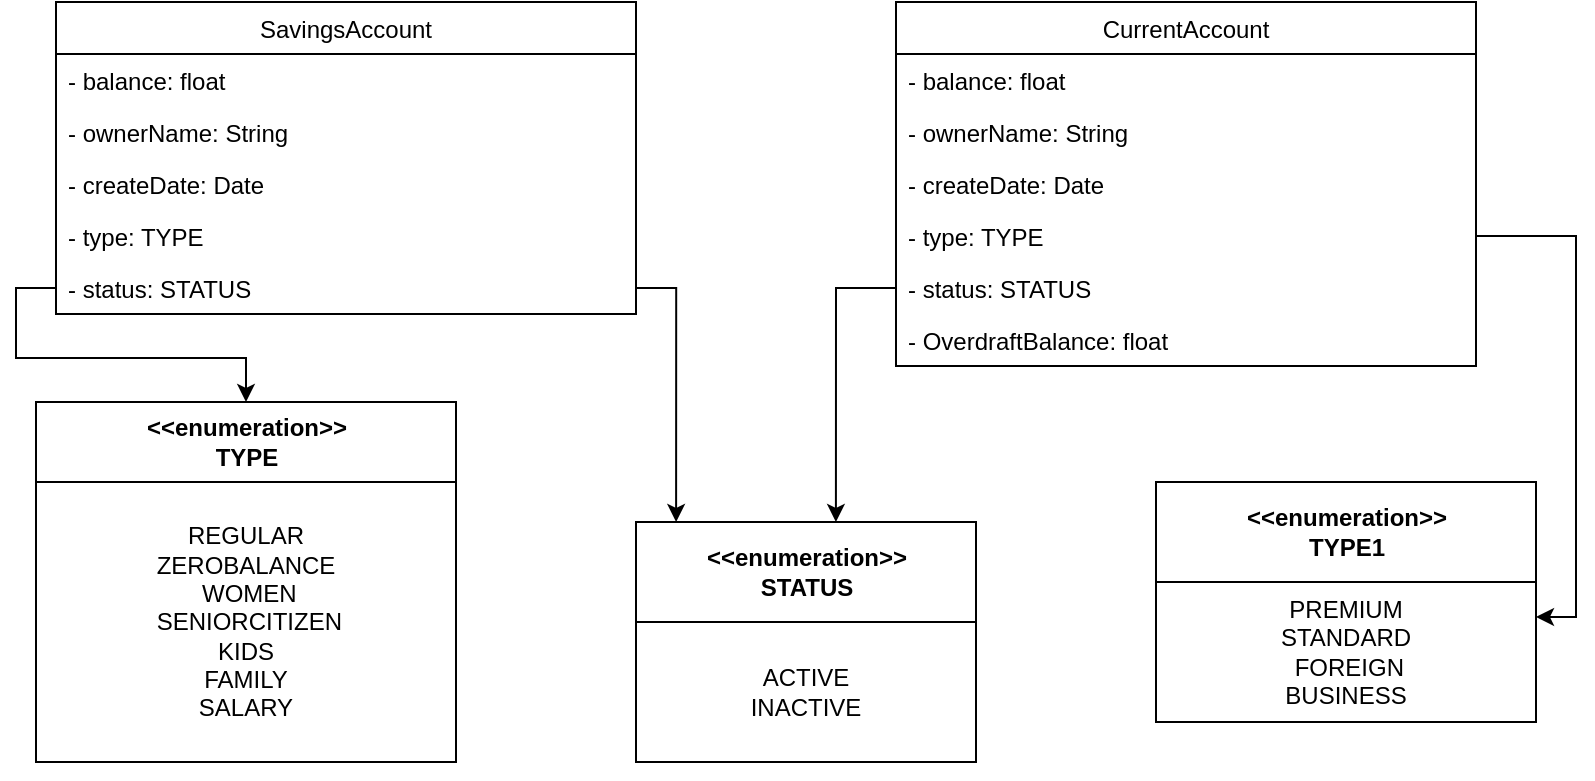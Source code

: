 <mxfile version="14.9.5" type="github" pages="2"><diagram id="a7EFHXIkMma5HMV0qzs2" name="Page-1"><mxGraphModel dx="1278" dy="435" grid="1" gridSize="10" guides="1" tooltips="1" connect="1" arrows="1" fold="1" page="1" pageScale="1" pageWidth="850" pageHeight="1100" math="0" shadow="0"><root><mxCell id="0"/><mxCell id="1" parent="0"/><mxCell id="kUZclueXlvRL6fpxUaba-1" value="SavingsAccount" style="swimlane;fontStyle=0;childLayout=stackLayout;horizontal=1;startSize=26;fillColor=none;horizontalStack=0;resizeParent=1;resizeParentMax=0;resizeLast=0;collapsible=1;marginBottom=0;" vertex="1" parent="1"><mxGeometry x="60" y="40" width="290" height="156" as="geometry"/></mxCell><mxCell id="kUZclueXlvRL6fpxUaba-2" value="- balance: float" style="text;strokeColor=none;fillColor=none;align=left;verticalAlign=top;spacingLeft=4;spacingRight=4;overflow=hidden;rotatable=0;points=[[0,0.5],[1,0.5]];portConstraint=eastwest;" vertex="1" parent="kUZclueXlvRL6fpxUaba-1"><mxGeometry y="26" width="290" height="26" as="geometry"/></mxCell><mxCell id="kUZclueXlvRL6fpxUaba-3" value="- ownerName: String" style="text;strokeColor=none;fillColor=none;align=left;verticalAlign=top;spacingLeft=4;spacingRight=4;overflow=hidden;rotatable=0;points=[[0,0.5],[1,0.5]];portConstraint=eastwest;" vertex="1" parent="kUZclueXlvRL6fpxUaba-1"><mxGeometry y="52" width="290" height="26" as="geometry"/></mxCell><mxCell id="kUZclueXlvRL6fpxUaba-4" value="- createDate: Date" style="text;strokeColor=none;fillColor=none;align=left;verticalAlign=top;spacingLeft=4;spacingRight=4;overflow=hidden;rotatable=0;points=[[0,0.5],[1,0.5]];portConstraint=eastwest;" vertex="1" parent="kUZclueXlvRL6fpxUaba-1"><mxGeometry y="78" width="290" height="26" as="geometry"/></mxCell><mxCell id="kUZclueXlvRL6fpxUaba-14" value="- type: TYPE" style="text;strokeColor=none;fillColor=none;align=left;verticalAlign=top;spacingLeft=4;spacingRight=4;overflow=hidden;rotatable=0;points=[[0,0.5],[1,0.5]];portConstraint=eastwest;" vertex="1" parent="kUZclueXlvRL6fpxUaba-1"><mxGeometry y="104" width="290" height="26" as="geometry"/></mxCell><mxCell id="kUZclueXlvRL6fpxUaba-15" value="- status: STATUS" style="text;strokeColor=none;fillColor=none;align=left;verticalAlign=top;spacingLeft=4;spacingRight=4;overflow=hidden;rotatable=0;points=[[0,0.5],[1,0.5]];portConstraint=eastwest;" vertex="1" parent="kUZclueXlvRL6fpxUaba-1"><mxGeometry y="130" width="290" height="26" as="geometry"/></mxCell><mxCell id="kUZclueXlvRL6fpxUaba-16" value="CurrentAccount" style="swimlane;fontStyle=0;childLayout=stackLayout;horizontal=1;startSize=26;fillColor=none;horizontalStack=0;resizeParent=1;resizeParentMax=0;resizeLast=0;collapsible=1;marginBottom=0;" vertex="1" parent="1"><mxGeometry x="480" y="40" width="290" height="182" as="geometry"/></mxCell><mxCell id="kUZclueXlvRL6fpxUaba-17" value="- balance: float" style="text;strokeColor=none;fillColor=none;align=left;verticalAlign=top;spacingLeft=4;spacingRight=4;overflow=hidden;rotatable=0;points=[[0,0.5],[1,0.5]];portConstraint=eastwest;" vertex="1" parent="kUZclueXlvRL6fpxUaba-16"><mxGeometry y="26" width="290" height="26" as="geometry"/></mxCell><mxCell id="kUZclueXlvRL6fpxUaba-18" value="- ownerName: String" style="text;strokeColor=none;fillColor=none;align=left;verticalAlign=top;spacingLeft=4;spacingRight=4;overflow=hidden;rotatable=0;points=[[0,0.5],[1,0.5]];portConstraint=eastwest;" vertex="1" parent="kUZclueXlvRL6fpxUaba-16"><mxGeometry y="52" width="290" height="26" as="geometry"/></mxCell><mxCell id="kUZclueXlvRL6fpxUaba-19" value="- createDate: Date" style="text;strokeColor=none;fillColor=none;align=left;verticalAlign=top;spacingLeft=4;spacingRight=4;overflow=hidden;rotatable=0;points=[[0,0.5],[1,0.5]];portConstraint=eastwest;" vertex="1" parent="kUZclueXlvRL6fpxUaba-16"><mxGeometry y="78" width="290" height="26" as="geometry"/></mxCell><mxCell id="kUZclueXlvRL6fpxUaba-20" value="- type: TYPE" style="text;strokeColor=none;fillColor=none;align=left;verticalAlign=top;spacingLeft=4;spacingRight=4;overflow=hidden;rotatable=0;points=[[0,0.5],[1,0.5]];portConstraint=eastwest;" vertex="1" parent="kUZclueXlvRL6fpxUaba-16"><mxGeometry y="104" width="290" height="26" as="geometry"/></mxCell><mxCell id="kUZclueXlvRL6fpxUaba-21" value="- status: STATUS" style="text;strokeColor=none;fillColor=none;align=left;verticalAlign=top;spacingLeft=4;spacingRight=4;overflow=hidden;rotatable=0;points=[[0,0.5],[1,0.5]];portConstraint=eastwest;" vertex="1" parent="kUZclueXlvRL6fpxUaba-16"><mxGeometry y="130" width="290" height="26" as="geometry"/></mxCell><mxCell id="kUZclueXlvRL6fpxUaba-22" value="- OverdraftBalance: float&#10;&#10;&#10;" style="text;strokeColor=none;fillColor=none;align=left;verticalAlign=top;spacingLeft=4;spacingRight=4;overflow=hidden;rotatable=0;points=[[0,0.5],[1,0.5]];portConstraint=eastwest;" vertex="1" parent="kUZclueXlvRL6fpxUaba-16"><mxGeometry y="156" width="290" height="26" as="geometry"/></mxCell><mxCell id="kUZclueXlvRL6fpxUaba-23" value="&amp;lt;&amp;lt;enumeration&amp;gt;&amp;gt;&lt;br&gt;TYPE1" style="swimlane;fontStyle=1;align=center;verticalAlign=middle;childLayout=stackLayout;horizontal=1;startSize=50;horizontalStack=0;resizeParent=1;resizeParentMax=0;resizeLast=0;collapsible=0;marginBottom=0;html=1;" vertex="1" parent="1"><mxGeometry x="610" y="280" width="190" height="120" as="geometry"/></mxCell><mxCell id="kUZclueXlvRL6fpxUaba-38" value="PREMIUM&lt;br&gt;STANDARD&lt;br&gt;&amp;nbsp;FOREIGN&lt;br&gt;BUSINESS" style="text;html=1;strokeColor=none;fillColor=none;align=center;verticalAlign=middle;whiteSpace=wrap;rounded=0;" vertex="1" parent="kUZclueXlvRL6fpxUaba-23"><mxGeometry y="50" width="190" height="70" as="geometry"/></mxCell><mxCell id="kUZclueXlvRL6fpxUaba-26" value="&amp;lt;&amp;lt;enumeration&amp;gt;&amp;gt;&lt;br&gt;TYPE" style="swimlane;fontStyle=1;align=center;verticalAlign=middle;childLayout=stackLayout;horizontal=1;startSize=40;horizontalStack=0;resizeParent=1;resizeParentMax=0;resizeLast=0;collapsible=0;marginBottom=0;html=1;" vertex="1" parent="1"><mxGeometry x="50" y="240" width="210" height="180" as="geometry"/></mxCell><mxCell id="kUZclueXlvRL6fpxUaba-36" value="REGULAR&lt;br&gt;ZEROBALANCE&lt;br&gt;&amp;nbsp;WOMEN&lt;br&gt;&amp;nbsp;SENIORCITIZEN&lt;br&gt;KIDS&lt;br&gt;FAMILY&lt;br&gt;SALARY" style="text;html=1;strokeColor=none;fillColor=none;align=center;verticalAlign=middle;whiteSpace=wrap;rounded=0;" vertex="1" parent="kUZclueXlvRL6fpxUaba-26"><mxGeometry y="40" width="210" height="140" as="geometry"/></mxCell><mxCell id="kUZclueXlvRL6fpxUaba-32" value="&amp;lt;&amp;lt;enumeration&amp;gt;&amp;gt;&lt;br&gt;STATUS" style="swimlane;fontStyle=1;align=center;verticalAlign=middle;childLayout=stackLayout;horizontal=1;startSize=50;horizontalStack=0;resizeParent=1;resizeParentMax=0;resizeLast=0;collapsible=0;marginBottom=0;html=1;" vertex="1" parent="1"><mxGeometry x="350" y="300" width="170" height="120" as="geometry"/></mxCell><mxCell id="kUZclueXlvRL6fpxUaba-37" value="ACTIVE&lt;br&gt;INACTIVE" style="text;html=1;strokeColor=none;fillColor=none;align=center;verticalAlign=middle;whiteSpace=wrap;rounded=0;" vertex="1" parent="kUZclueXlvRL6fpxUaba-32"><mxGeometry y="50" width="170" height="70" as="geometry"/></mxCell><mxCell id="kUZclueXlvRL6fpxUaba-39" style="edgeStyle=orthogonalEdgeStyle;rounded=0;orthogonalLoop=1;jettySize=auto;html=1;exitX=0.5;exitY=1;exitDx=0;exitDy=0;" edge="1" parent="kUZclueXlvRL6fpxUaba-32" source="kUZclueXlvRL6fpxUaba-37" target="kUZclueXlvRL6fpxUaba-37"><mxGeometry relative="1" as="geometry"/></mxCell><mxCell id="kUZclueXlvRL6fpxUaba-42" style="edgeStyle=orthogonalEdgeStyle;rounded=0;orthogonalLoop=1;jettySize=auto;html=1;exitX=1;exitY=0.5;exitDx=0;exitDy=0;entryX=0.118;entryY=0;entryDx=0;entryDy=0;entryPerimeter=0;" edge="1" parent="1" source="kUZclueXlvRL6fpxUaba-15" target="kUZclueXlvRL6fpxUaba-32"><mxGeometry relative="1" as="geometry"/></mxCell><mxCell id="kUZclueXlvRL6fpxUaba-43" style="edgeStyle=orthogonalEdgeStyle;rounded=0;orthogonalLoop=1;jettySize=auto;html=1;entryX=0.588;entryY=0;entryDx=0;entryDy=0;entryPerimeter=0;exitX=0;exitY=0.5;exitDx=0;exitDy=0;" edge="1" parent="1" source="kUZclueXlvRL6fpxUaba-21" target="kUZclueXlvRL6fpxUaba-32"><mxGeometry relative="1" as="geometry"><mxPoint x="470" y="190" as="sourcePoint"/><mxPoint x="380.06" y="310" as="targetPoint"/></mxGeometry></mxCell><mxCell id="kUZclueXlvRL6fpxUaba-44" style="edgeStyle=orthogonalEdgeStyle;rounded=0;orthogonalLoop=1;jettySize=auto;html=1;exitX=0;exitY=0.5;exitDx=0;exitDy=0;entryX=0.5;entryY=0;entryDx=0;entryDy=0;" edge="1" parent="1" source="kUZclueXlvRL6fpxUaba-15" target="kUZclueXlvRL6fpxUaba-26"><mxGeometry relative="1" as="geometry"/></mxCell><mxCell id="kUZclueXlvRL6fpxUaba-45" style="edgeStyle=orthogonalEdgeStyle;rounded=0;orthogonalLoop=1;jettySize=auto;html=1;exitX=1;exitY=0.5;exitDx=0;exitDy=0;entryX=1;entryY=0.25;entryDx=0;entryDy=0;" edge="1" parent="1" source="kUZclueXlvRL6fpxUaba-20" target="kUZclueXlvRL6fpxUaba-38"><mxGeometry relative="1" as="geometry"/></mxCell></root></mxGraphModel></diagram><diagram id="FZ29hGiT-r8xLJMjDQRM" name="Page-2"><mxGraphModel dx="1038" dy="435" grid="1" gridSize="10" guides="1" tooltips="1" connect="1" arrows="1" fold="1" page="1" pageScale="1" pageWidth="850" pageHeight="1100" math="0" shadow="0"><root><mxCell id="Z1iXlRTaI7zSCFmGtfDf-0"/><mxCell id="Z1iXlRTaI7zSCFmGtfDf-1" parent="Z1iXlRTaI7zSCFmGtfDf-0"/></root></mxGraphModel></diagram></mxfile>